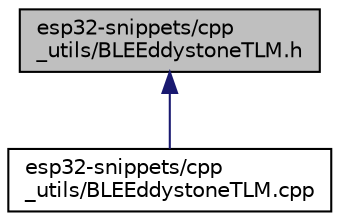 digraph "esp32-snippets/cpp_utils/BLEEddystoneTLM.h"
{
  edge [fontname="Helvetica",fontsize="10",labelfontname="Helvetica",labelfontsize="10"];
  node [fontname="Helvetica",fontsize="10",shape=record];
  Node5 [label="esp32-snippets/cpp\l_utils/BLEEddystoneTLM.h",height=0.2,width=0.4,color="black", fillcolor="grey75", style="filled", fontcolor="black"];
  Node5 -> Node6 [dir="back",color="midnightblue",fontsize="10",style="solid",fontname="Helvetica"];
  Node6 [label="esp32-snippets/cpp\l_utils/BLEEddystoneTLM.cpp",height=0.2,width=0.4,color="black", fillcolor="white", style="filled",URL="$_b_l_e_eddystone_t_l_m_8cpp.html"];
}
